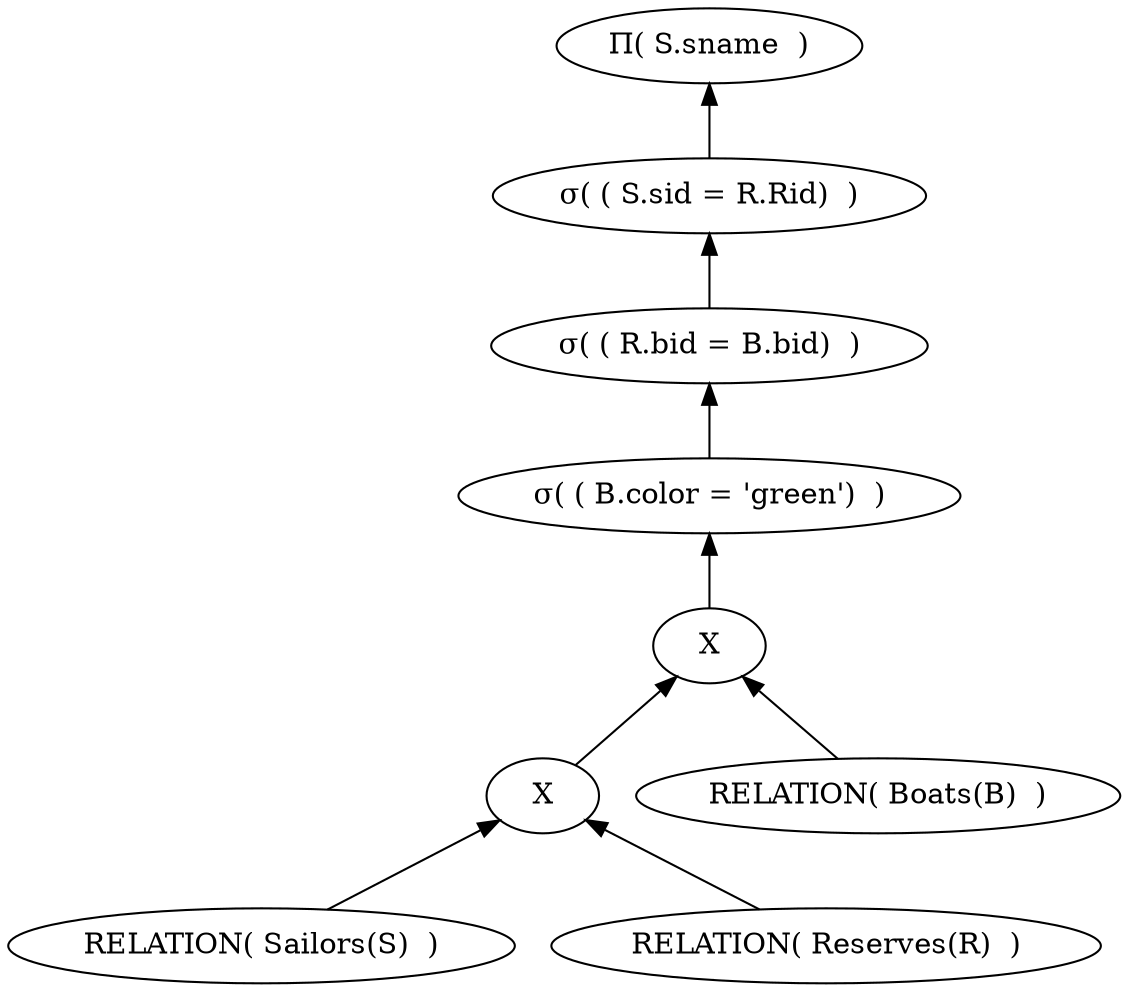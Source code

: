 digraph G {
edge [dir=back]
node1[ label = "&#928;( S.sname  )"]
node2[ label = "&#963;( ( S.sid = R.Rid)  )" ]
node1->node2
node3[ label = "&#963;( ( R.bid = B.bid)  )" ]
node2->node3
node4[ label = "&#963;( ( B.color = 'green')  )" ]
node3->node4
node5[ label = "X"]
node4->node5
node6[ label = "X"]
node5->node6
node7[ label = "RELATION( Sailors(S)  )" ]
node6->node7
node8[ label = "RELATION( Reserves(R)  )" ]
node6->node8
node9[ label = "RELATION( Boats(B)  )" ]
node5->node9
}
